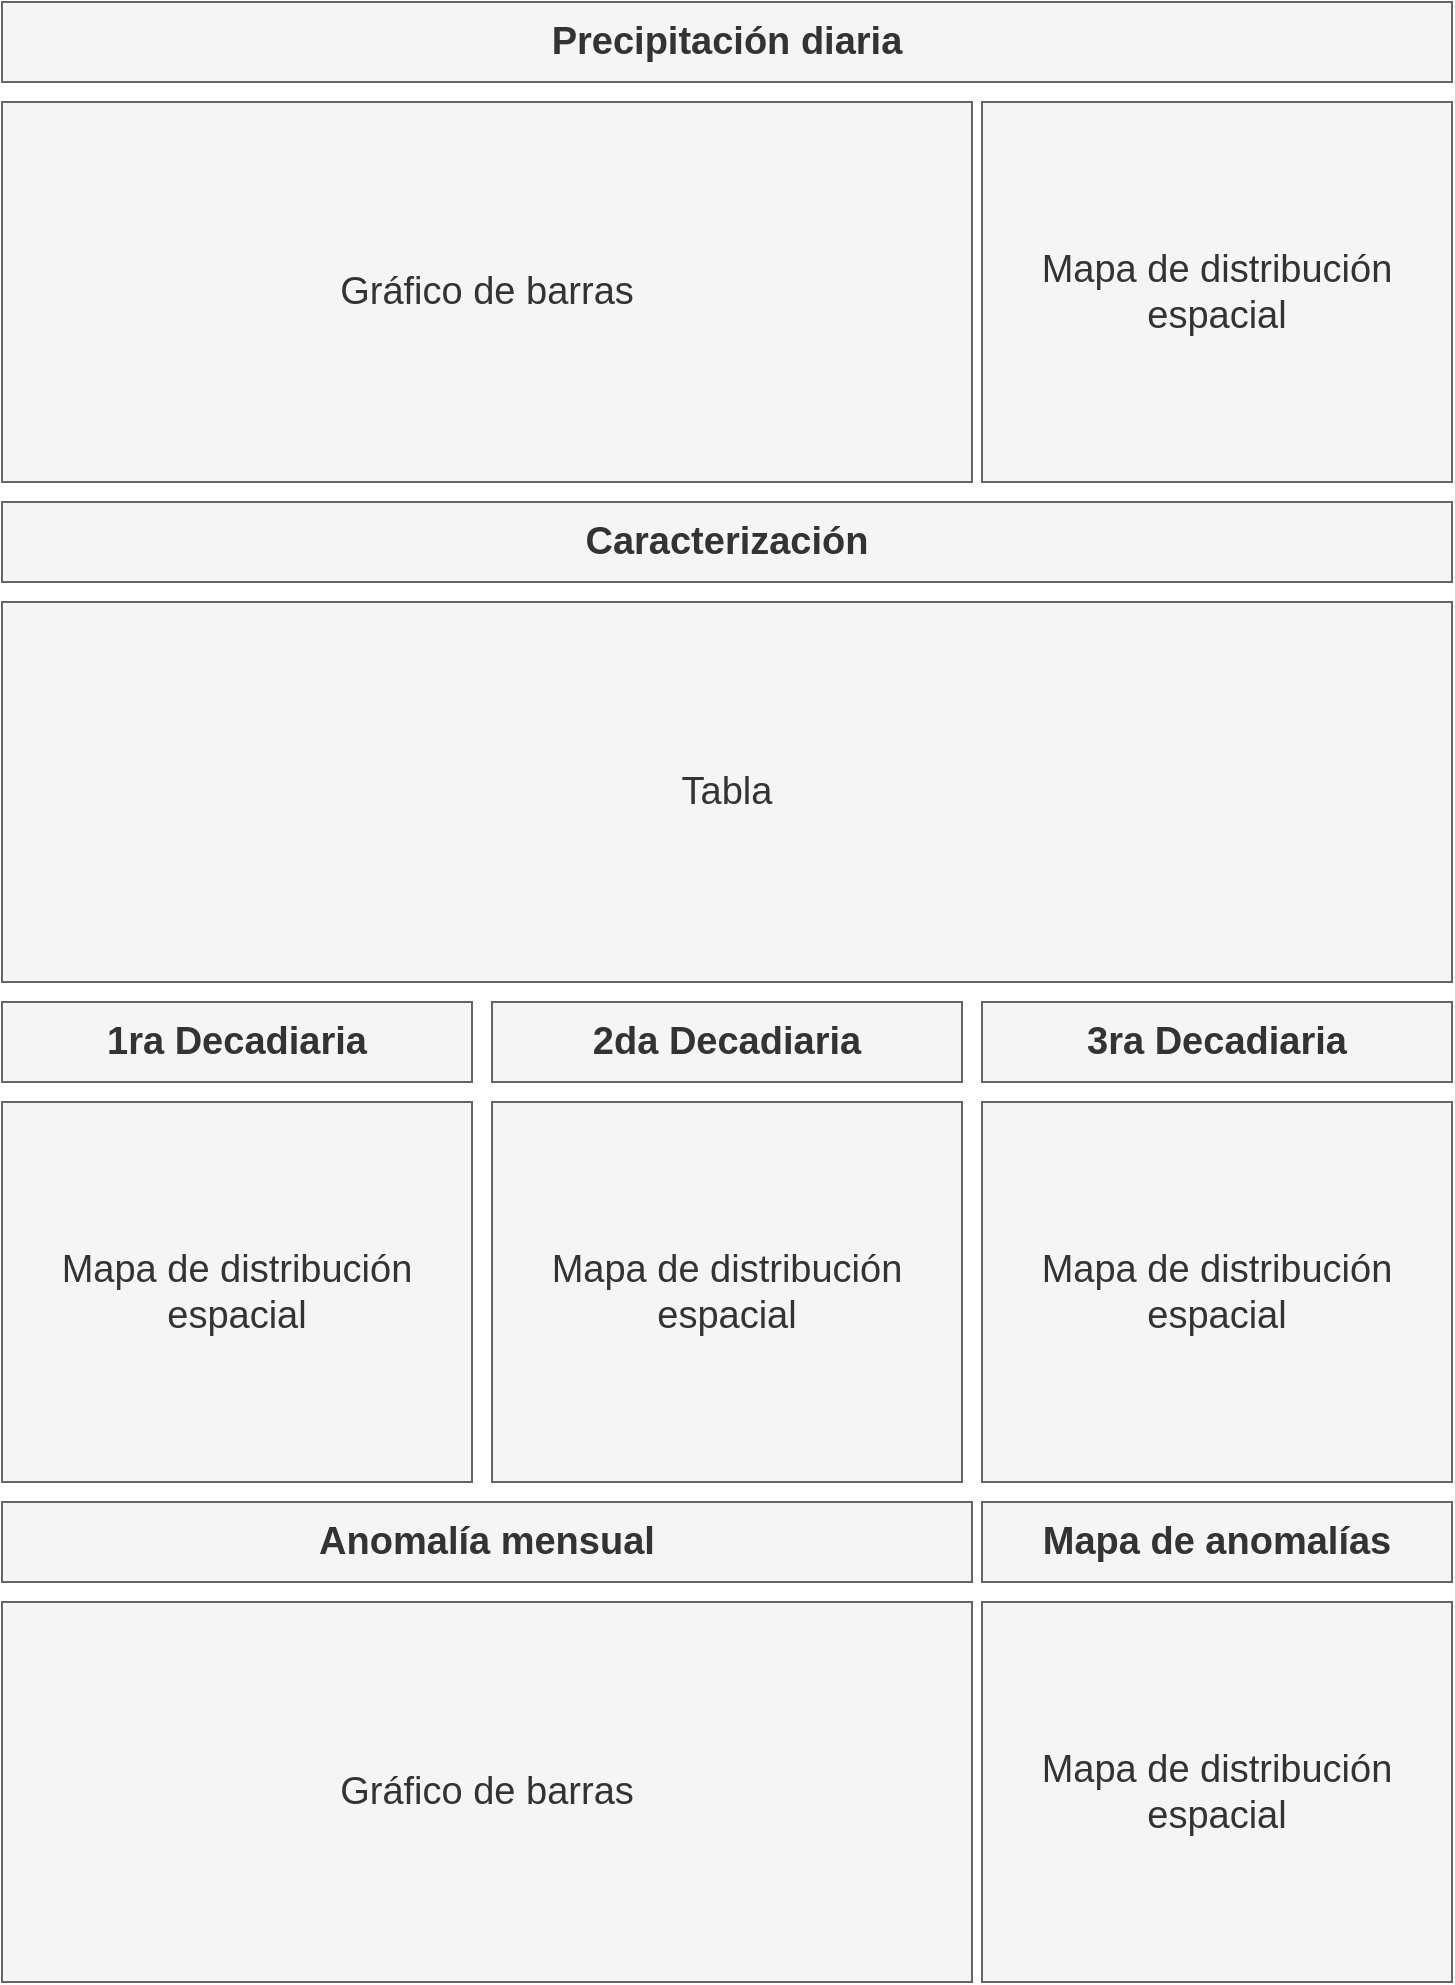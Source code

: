 <mxfile>
    <diagram id="etiIbVummF_vETweLCRw" name="Page-1">
        <mxGraphModel dx="1130" dy="779" grid="1" gridSize="10" guides="1" tooltips="1" connect="1" arrows="1" fold="1" page="1" pageScale="1" pageWidth="1169" pageHeight="827" background="#ffffff" math="0" shadow="0">
            <root>
                <mxCell id="0"/>
                <mxCell id="1" parent="0"/>
                <mxCell id="2" value="&lt;b&gt;&lt;font style=&quot;font-size: 19px;&quot;&gt;Precipitación diaria&lt;/font&gt;&lt;/b&gt;" style="rounded=0;whiteSpace=wrap;html=1;fillColor=#f5f5f5;strokeColor=#666666;fontColor=#333333;" vertex="1" parent="1">
                    <mxGeometry x="55" y="30" width="725" height="40" as="geometry"/>
                </mxCell>
                <mxCell id="4" value="&lt;b&gt;&lt;font style=&quot;font-size: 19px;&quot;&gt;Caracterización&lt;/font&gt;&lt;/b&gt;" style="rounded=0;whiteSpace=wrap;html=1;fillColor=#f5f5f5;strokeColor=#666666;fontColor=#333333;" vertex="1" parent="1">
                    <mxGeometry x="55" y="280" width="725" height="40" as="geometry"/>
                </mxCell>
                <mxCell id="5" value="&lt;b&gt;&lt;font style=&quot;font-size: 19px;&quot;&gt;Anomalía mensual&lt;/font&gt;&lt;/b&gt;" style="rounded=0;whiteSpace=wrap;html=1;fillColor=#f5f5f5;strokeColor=#666666;fontColor=#333333;" vertex="1" parent="1">
                    <mxGeometry x="55" y="780" width="485" height="40" as="geometry"/>
                </mxCell>
                <mxCell id="6" value="Gráfico de barras" style="rounded=0;whiteSpace=wrap;html=1;fontSize=19;fillColor=#f5f5f5;fontColor=#333333;strokeColor=#666666;" vertex="1" parent="1">
                    <mxGeometry x="55" y="830" width="485" height="190" as="geometry"/>
                </mxCell>
                <mxCell id="7" value="Mapa de distribución&lt;br&gt;espacial" style="rounded=0;whiteSpace=wrap;html=1;fontSize=19;fillColor=#f5f5f5;fontColor=#333333;strokeColor=#666666;" vertex="1" parent="1">
                    <mxGeometry x="545" y="830" width="235" height="190" as="geometry"/>
                </mxCell>
                <mxCell id="8" value="Tabla" style="rounded=0;whiteSpace=wrap;html=1;fontSize=19;fillColor=#f5f5f5;fontColor=#333333;strokeColor=#666666;" vertex="1" parent="1">
                    <mxGeometry x="55" y="330" width="725" height="190" as="geometry"/>
                </mxCell>
                <mxCell id="9" value="&lt;b&gt;&lt;font style=&quot;font-size: 19px;&quot;&gt;Mapa de anomalías&lt;/font&gt;&lt;/b&gt;" style="rounded=0;whiteSpace=wrap;html=1;fillColor=#f5f5f5;strokeColor=#666666;fontColor=#333333;" vertex="1" parent="1">
                    <mxGeometry x="545" y="780" width="235" height="40" as="geometry"/>
                </mxCell>
                <mxCell id="11" value="Gráfico de barras" style="rounded=0;whiteSpace=wrap;html=1;fontSize=19;fillColor=#f5f5f5;fontColor=#333333;strokeColor=#666666;" vertex="1" parent="1">
                    <mxGeometry x="55" y="80" width="485" height="190" as="geometry"/>
                </mxCell>
                <mxCell id="12" value="Mapa de distribución&lt;br&gt;espacial" style="rounded=0;whiteSpace=wrap;html=1;fontSize=19;fillColor=#f5f5f5;fontColor=#333333;strokeColor=#666666;" vertex="1" parent="1">
                    <mxGeometry x="545" y="80" width="235" height="190" as="geometry"/>
                </mxCell>
                <mxCell id="13" value="&lt;b&gt;&lt;font style=&quot;font-size: 19px;&quot;&gt;1ra Decadiaria&lt;/font&gt;&lt;/b&gt;" style="rounded=0;whiteSpace=wrap;html=1;fillColor=#f5f5f5;strokeColor=#666666;fontColor=#333333;" vertex="1" parent="1">
                    <mxGeometry x="55" y="530" width="235" height="40" as="geometry"/>
                </mxCell>
                <mxCell id="14" value="Mapa de distribución&lt;br&gt;espacial" style="rounded=0;whiteSpace=wrap;html=1;fontSize=19;fillColor=#f5f5f5;fontColor=#333333;strokeColor=#666666;" vertex="1" parent="1">
                    <mxGeometry x="55" y="580" width="235" height="190" as="geometry"/>
                </mxCell>
                <mxCell id="15" value="Mapa de distribución&lt;br&gt;espacial" style="rounded=0;whiteSpace=wrap;html=1;fontSize=19;fillColor=#f5f5f5;fontColor=#333333;strokeColor=#666666;" vertex="1" parent="1">
                    <mxGeometry x="300" y="580" width="235" height="190" as="geometry"/>
                </mxCell>
                <mxCell id="16" value="Mapa de distribución&lt;br&gt;espacial" style="rounded=0;whiteSpace=wrap;html=1;fontSize=19;fillColor=#f5f5f5;fontColor=#333333;strokeColor=#666666;" vertex="1" parent="1">
                    <mxGeometry x="545" y="580" width="235" height="190" as="geometry"/>
                </mxCell>
                <mxCell id="17" value="&lt;b&gt;&lt;font style=&quot;font-size: 19px;&quot;&gt;2da Decadiaria&lt;/font&gt;&lt;/b&gt;" style="rounded=0;whiteSpace=wrap;html=1;fillColor=#f5f5f5;strokeColor=#666666;fontColor=#333333;" vertex="1" parent="1">
                    <mxGeometry x="300" y="530" width="235" height="40" as="geometry"/>
                </mxCell>
                <mxCell id="18" value="&lt;span style=&quot;font-size: 19px;&quot;&gt;&lt;b&gt;3ra Decadiaria&lt;/b&gt;&lt;/span&gt;" style="rounded=0;whiteSpace=wrap;html=1;fillColor=#f5f5f5;strokeColor=#666666;fontColor=#333333;" vertex="1" parent="1">
                    <mxGeometry x="545" y="530" width="235" height="40" as="geometry"/>
                </mxCell>
            </root>
        </mxGraphModel>
    </diagram>
</mxfile>